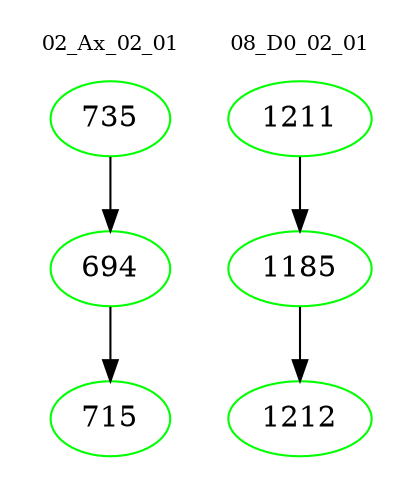 digraph{
subgraph cluster_0 {
color = white
label = "02_Ax_02_01";
fontsize=10;
T0_735 [label="735", color="green"]
T0_735 -> T0_694 [color="black"]
T0_694 [label="694", color="green"]
T0_694 -> T0_715 [color="black"]
T0_715 [label="715", color="green"]
}
subgraph cluster_1 {
color = white
label = "08_D0_02_01";
fontsize=10;
T1_1211 [label="1211", color="green"]
T1_1211 -> T1_1185 [color="black"]
T1_1185 [label="1185", color="green"]
T1_1185 -> T1_1212 [color="black"]
T1_1212 [label="1212", color="green"]
}
}
